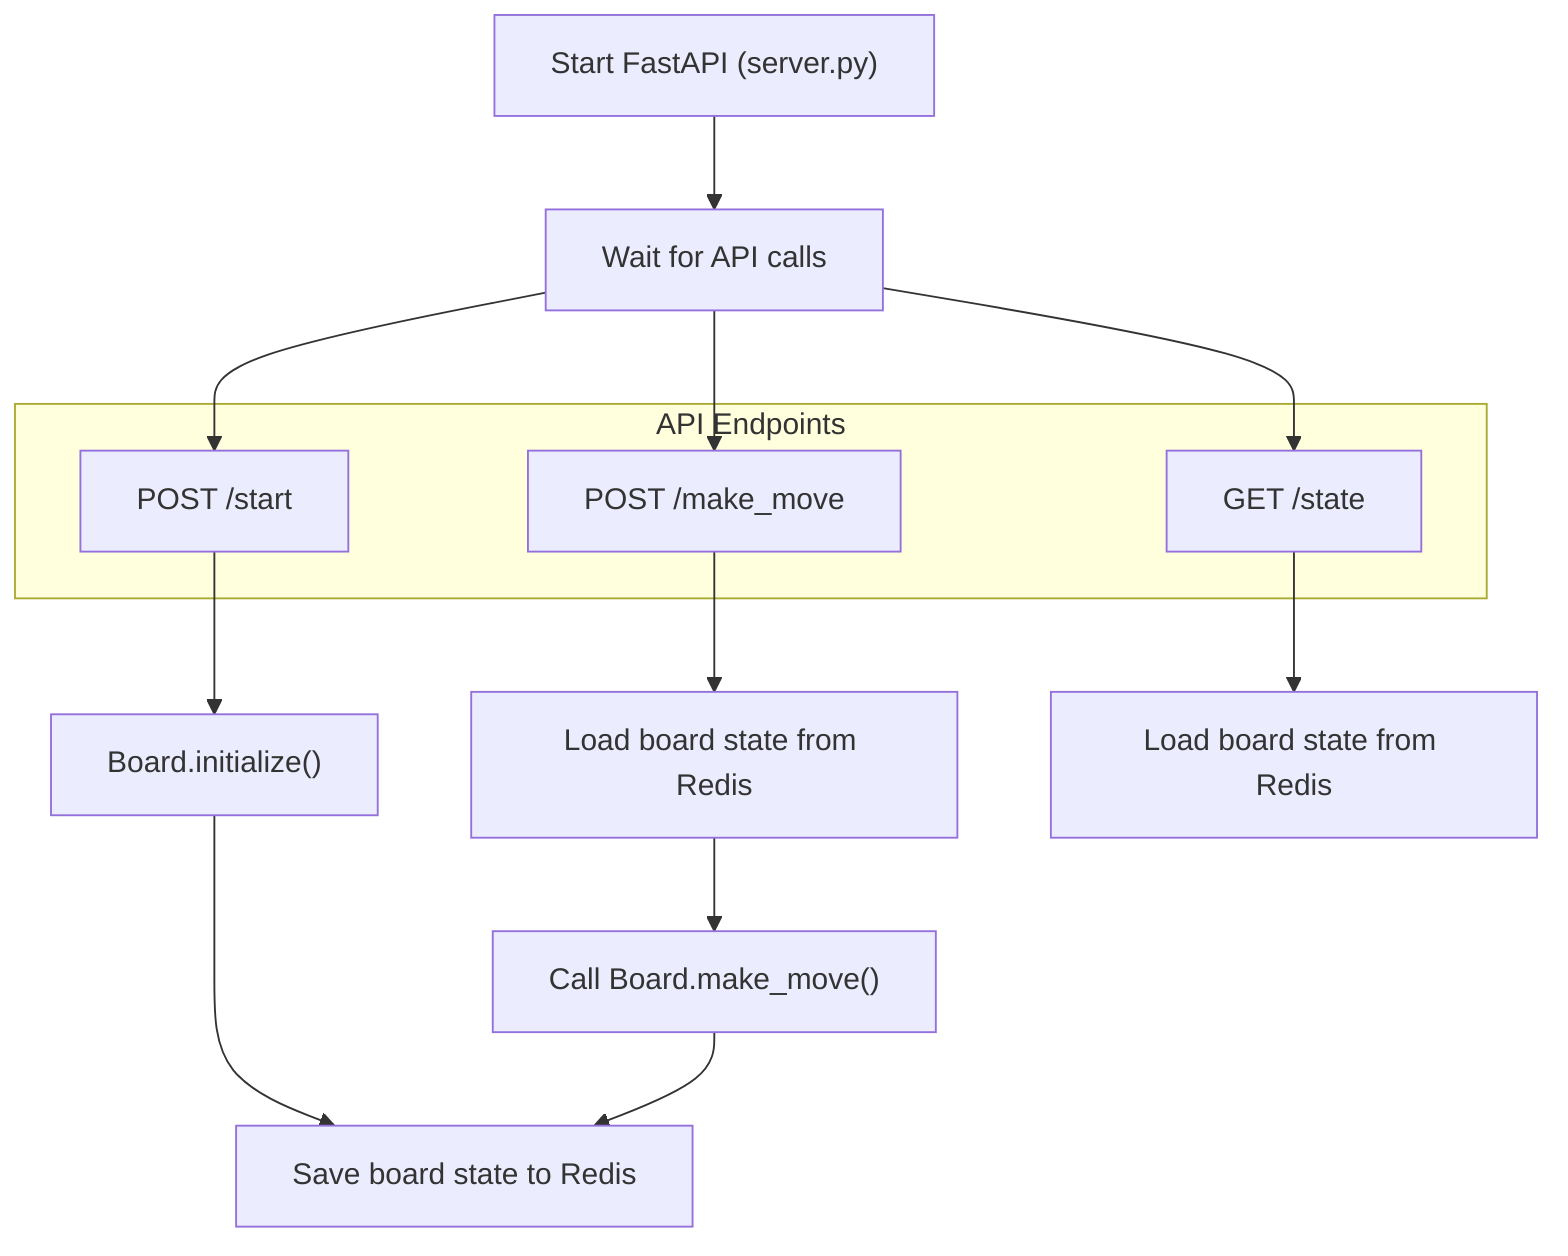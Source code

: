 flowchart TD
    Start["Start FastAPI (server.py)"]
    WaitRequests["Wait for API calls"]

    Start --> WaitRequests

    subgraph Endpoints ["API Endpoints"]
        StartEndpoint["POST /start"]
        MakeMoveEndpoint["POST /make_move"]
        StateEndpoint["GET /state"]
    end

    WaitRequests --> StartEndpoint
    WaitRequests --> MakeMoveEndpoint
    WaitRequests --> StateEndpoint

    StartEndpoint --> GameLogicInit["Board.initialize()"]
    GameLogicInit --> SaveToRedis["Save board state to Redis"]

    MakeMoveEndpoint --> LoadFromRedis1["Load board state from Redis"]
    LoadFromRedis1 --> ApplyMove["Call Board.make_move()"]
    ApplyMove --> SaveToRedis

    StateEndpoint --> LoadFromRedis2["Load board state from Redis"]